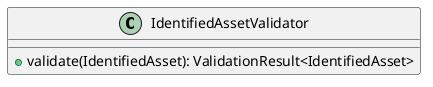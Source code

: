 @startuml

    class IdentifiedAssetValidator [[IdentifiedAssetValidator.html]] {
        +validate(IdentifiedAsset): ValidationResult<IdentifiedAsset>
    }

@enduml
